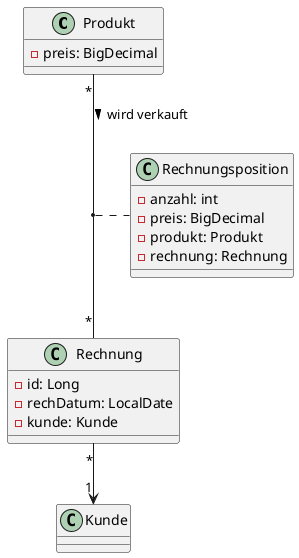 @startuml
class Produkt {
  - preis: BigDecimal
}

class Rechnungsposition {
  - anzahl: int
  - preis: BigDecimal
  - produkt: Produkt
  - rechnung: Rechnung
}

class Rechnung {
  - id: Long
  - rechDatum: LocalDate
  - kunde: Kunde
}

Produkt "*" -- "*" Rechnung : wird verkauft >
Rechnung "*" --> "1" Kunde
(Produkt,Rechnung) .. Rechnungsposition


@enduml
